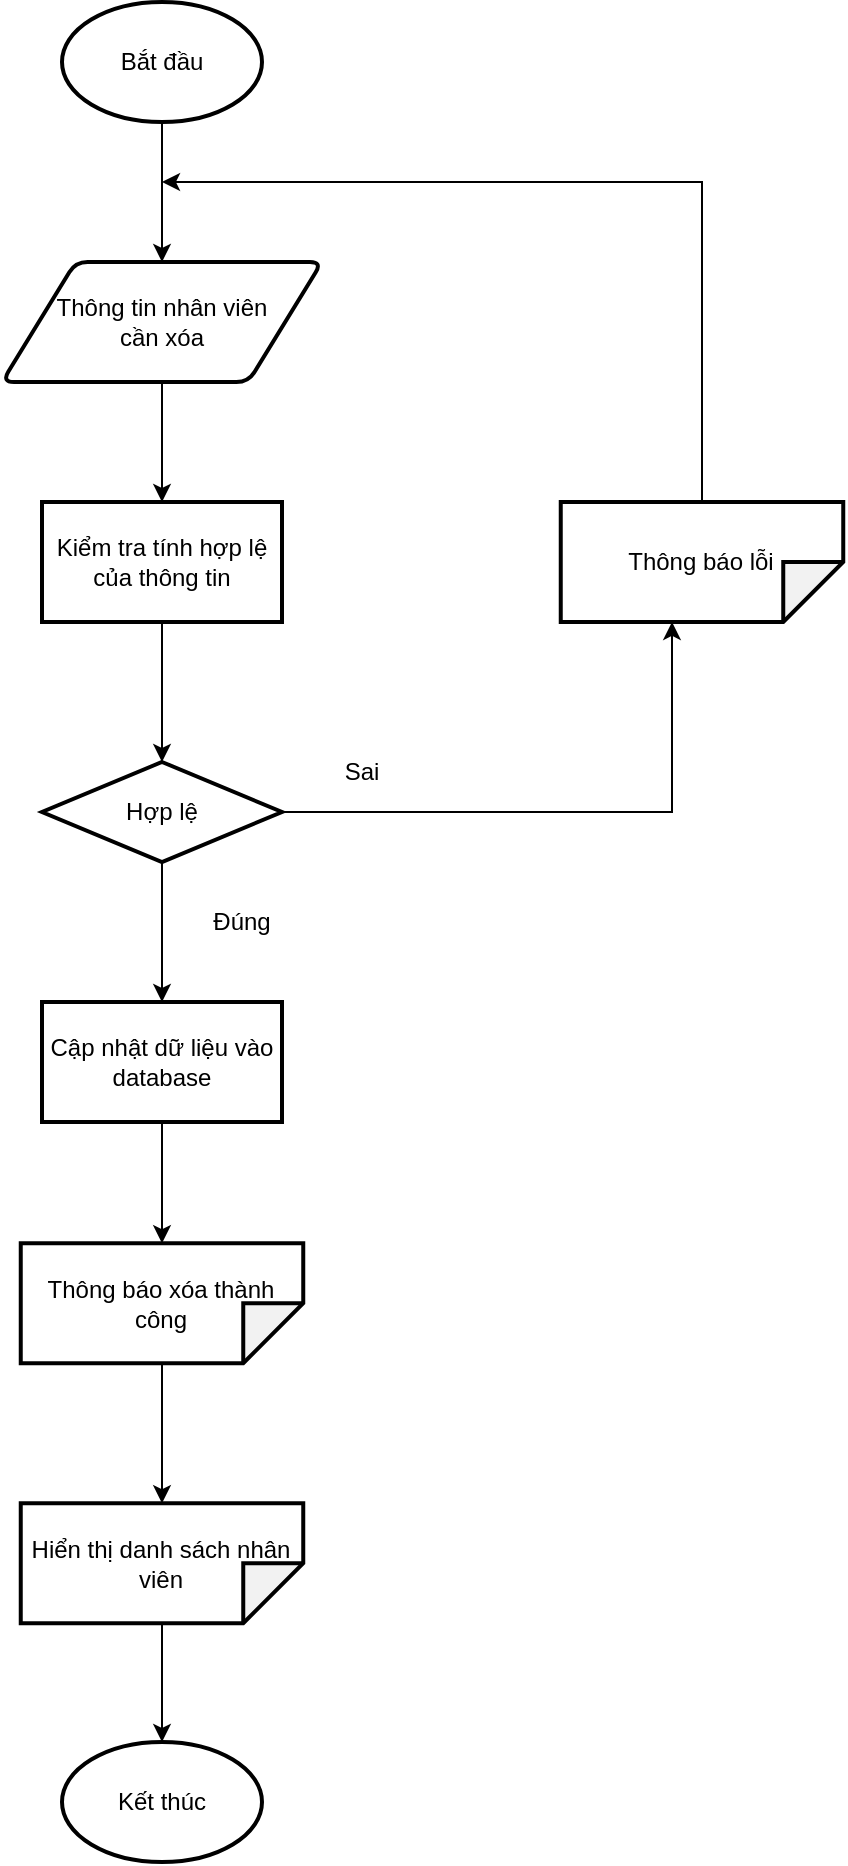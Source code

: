 <mxfile version="18.0.1" type="device"><diagram id="XcLXdv98OrJelegmDaPA" name="Trang-1"><mxGraphModel dx="868" dy="593" grid="1" gridSize="10" guides="1" tooltips="1" connect="1" arrows="1" fold="1" page="1" pageScale="1" pageWidth="827" pageHeight="1169" math="0" shadow="0"><root><mxCell id="0"/><mxCell id="1" parent="0"/><mxCell id="0nVrNgLXXArcR-zgaY5S-17" style="edgeStyle=orthogonalEdgeStyle;rounded=0;orthogonalLoop=1;jettySize=auto;html=1;entryX=0.5;entryY=0;entryDx=0;entryDy=0;" parent="1" source="0nVrNgLXXArcR-zgaY5S-18" target="0nVrNgLXXArcR-zgaY5S-21" edge="1"><mxGeometry relative="1" as="geometry"/></mxCell><mxCell id="0nVrNgLXXArcR-zgaY5S-18" value="Bắt đầu" style="strokeWidth=2;html=1;shape=mxgraph.flowchart.start_1;whiteSpace=wrap;" parent="1" vertex="1"><mxGeometry x="370" y="140" width="100" height="60" as="geometry"/></mxCell><mxCell id="0nVrNgLXXArcR-zgaY5S-19" value="Kết thúc" style="strokeWidth=2;html=1;shape=mxgraph.flowchart.start_1;whiteSpace=wrap;" parent="1" vertex="1"><mxGeometry x="370" y="1010" width="100" height="60" as="geometry"/></mxCell><mxCell id="0nVrNgLXXArcR-zgaY5S-20" style="edgeStyle=orthogonalEdgeStyle;rounded=0;orthogonalLoop=1;jettySize=auto;html=1;entryX=0.5;entryY=0;entryDx=0;entryDy=0;" parent="1" source="0nVrNgLXXArcR-zgaY5S-21" target="0nVrNgLXXArcR-zgaY5S-23" edge="1"><mxGeometry relative="1" as="geometry"/></mxCell><mxCell id="0nVrNgLXXArcR-zgaY5S-21" value="Thông tin nhân viên&lt;br&gt;cần xóa" style="shape=parallelogram;html=1;strokeWidth=2;perimeter=parallelogramPerimeter;whiteSpace=wrap;rounded=1;arcSize=12;size=0.23;" parent="1" vertex="1"><mxGeometry x="340" y="270" width="160" height="60" as="geometry"/></mxCell><mxCell id="0nVrNgLXXArcR-zgaY5S-22" style="edgeStyle=orthogonalEdgeStyle;rounded=0;orthogonalLoop=1;jettySize=auto;html=1;entryX=0.5;entryY=0;entryDx=0;entryDy=0;" parent="1" source="0nVrNgLXXArcR-zgaY5S-23" target="0nVrNgLXXArcR-zgaY5S-26" edge="1"><mxGeometry relative="1" as="geometry"/></mxCell><mxCell id="0nVrNgLXXArcR-zgaY5S-23" value="Kiểm tra tính hợp lệ của thông tin" style="rounded=0;whiteSpace=wrap;html=1;strokeWidth=2;" parent="1" vertex="1"><mxGeometry x="360" y="390" width="120" height="60" as="geometry"/></mxCell><mxCell id="0nVrNgLXXArcR-zgaY5S-24" style="edgeStyle=orthogonalEdgeStyle;rounded=0;orthogonalLoop=1;jettySize=auto;html=1;entryX=0;entryY=0;entryDx=60;entryDy=85.625;entryPerimeter=0;" parent="1" source="0nVrNgLXXArcR-zgaY5S-26" target="0nVrNgLXXArcR-zgaY5S-28" edge="1"><mxGeometry relative="1" as="geometry"/></mxCell><mxCell id="0nVrNgLXXArcR-zgaY5S-25" style="edgeStyle=orthogonalEdgeStyle;rounded=0;orthogonalLoop=1;jettySize=auto;html=1;startArrow=none;" parent="1" source="nXBz1TCKdoJEMLJixKgs-1" target="0nVrNgLXXArcR-zgaY5S-32" edge="1"><mxGeometry relative="1" as="geometry"/></mxCell><mxCell id="nXBz1TCKdoJEMLJixKgs-3" style="edgeStyle=orthogonalEdgeStyle;rounded=0;orthogonalLoop=1;jettySize=auto;html=1;entryX=0.5;entryY=0;entryDx=0;entryDy=0;" parent="1" source="0nVrNgLXXArcR-zgaY5S-26" target="nXBz1TCKdoJEMLJixKgs-1" edge="1"><mxGeometry relative="1" as="geometry"/></mxCell><mxCell id="0nVrNgLXXArcR-zgaY5S-26" value="Hợp lệ" style="rhombus;whiteSpace=wrap;html=1;strokeWidth=2;" parent="1" vertex="1"><mxGeometry x="360" y="520" width="120" height="50" as="geometry"/></mxCell><mxCell id="0nVrNgLXXArcR-zgaY5S-27" style="edgeStyle=orthogonalEdgeStyle;rounded=0;orthogonalLoop=1;jettySize=auto;html=1;" parent="1" source="0nVrNgLXXArcR-zgaY5S-28" edge="1"><mxGeometry relative="1" as="geometry"><mxPoint x="420" y="230" as="targetPoint"/><Array as="points"><mxPoint x="690" y="230"/></Array></mxGeometry></mxCell><mxCell id="0nVrNgLXXArcR-zgaY5S-28" value="Thông báo lỗi" style="shape=note;whiteSpace=wrap;html=1;backgroundOutline=1;darkOpacity=0.05;strokeWidth=2;rotation=90;spacing=2;labelBorderColor=none;fontColor=default;verticalAlign=middle;horizontal=0;" parent="1" vertex="1"><mxGeometry x="660" y="349.37" width="60" height="141.25" as="geometry"/></mxCell><mxCell id="0nVrNgLXXArcR-zgaY5S-29" value="Đúng" style="text;html=1;strokeColor=none;fillColor=none;align=center;verticalAlign=middle;whiteSpace=wrap;rounded=0;" parent="1" vertex="1"><mxGeometry x="430" y="585" width="60" height="30" as="geometry"/></mxCell><mxCell id="0nVrNgLXXArcR-zgaY5S-30" value="Sai" style="text;html=1;strokeColor=none;fillColor=none;align=center;verticalAlign=middle;whiteSpace=wrap;rounded=0;" parent="1" vertex="1"><mxGeometry x="490" y="510" width="60" height="30" as="geometry"/></mxCell><mxCell id="0nVrNgLXXArcR-zgaY5S-31" style="edgeStyle=orthogonalEdgeStyle;rounded=0;orthogonalLoop=1;jettySize=auto;html=1;startArrow=none;" parent="1" source="0Z3TdNv-WSIhwrwM4jcI-1" target="0nVrNgLXXArcR-zgaY5S-19" edge="1"><mxGeometry relative="1" as="geometry"/></mxCell><mxCell id="0nVrNgLXXArcR-zgaY5S-32" value="Thông báo xóa thành công" style="shape=note;whiteSpace=wrap;html=1;backgroundOutline=1;darkOpacity=0.05;strokeWidth=2;rotation=90;spacing=2;labelBorderColor=none;fontColor=default;verticalAlign=middle;horizontal=0;" parent="1" vertex="1"><mxGeometry x="390" y="720" width="60" height="141.25" as="geometry"/></mxCell><mxCell id="nXBz1TCKdoJEMLJixKgs-1" value="Cập nhật dữ liệu vào database" style="rounded=0;whiteSpace=wrap;html=1;strokeWidth=2;" parent="1" vertex="1"><mxGeometry x="360" y="640" width="120" height="60" as="geometry"/></mxCell><mxCell id="0Z3TdNv-WSIhwrwM4jcI-1" value="Hiển thị danh sách nhân viên" style="shape=note;whiteSpace=wrap;html=1;backgroundOutline=1;darkOpacity=0.05;strokeWidth=2;rotation=90;spacing=2;labelBorderColor=none;fontColor=default;verticalAlign=middle;horizontal=0;" vertex="1" parent="1"><mxGeometry x="390" y="850" width="60" height="141.25" as="geometry"/></mxCell><mxCell id="0Z3TdNv-WSIhwrwM4jcI-2" value="" style="edgeStyle=orthogonalEdgeStyle;rounded=0;orthogonalLoop=1;jettySize=auto;html=1;endArrow=classic;endFill=1;" edge="1" parent="1" source="0nVrNgLXXArcR-zgaY5S-32" target="0Z3TdNv-WSIhwrwM4jcI-1"><mxGeometry relative="1" as="geometry"><mxPoint x="420" y="820.625" as="sourcePoint"/><mxPoint x="420" y="1010" as="targetPoint"/></mxGeometry></mxCell></root></mxGraphModel></diagram></mxfile>